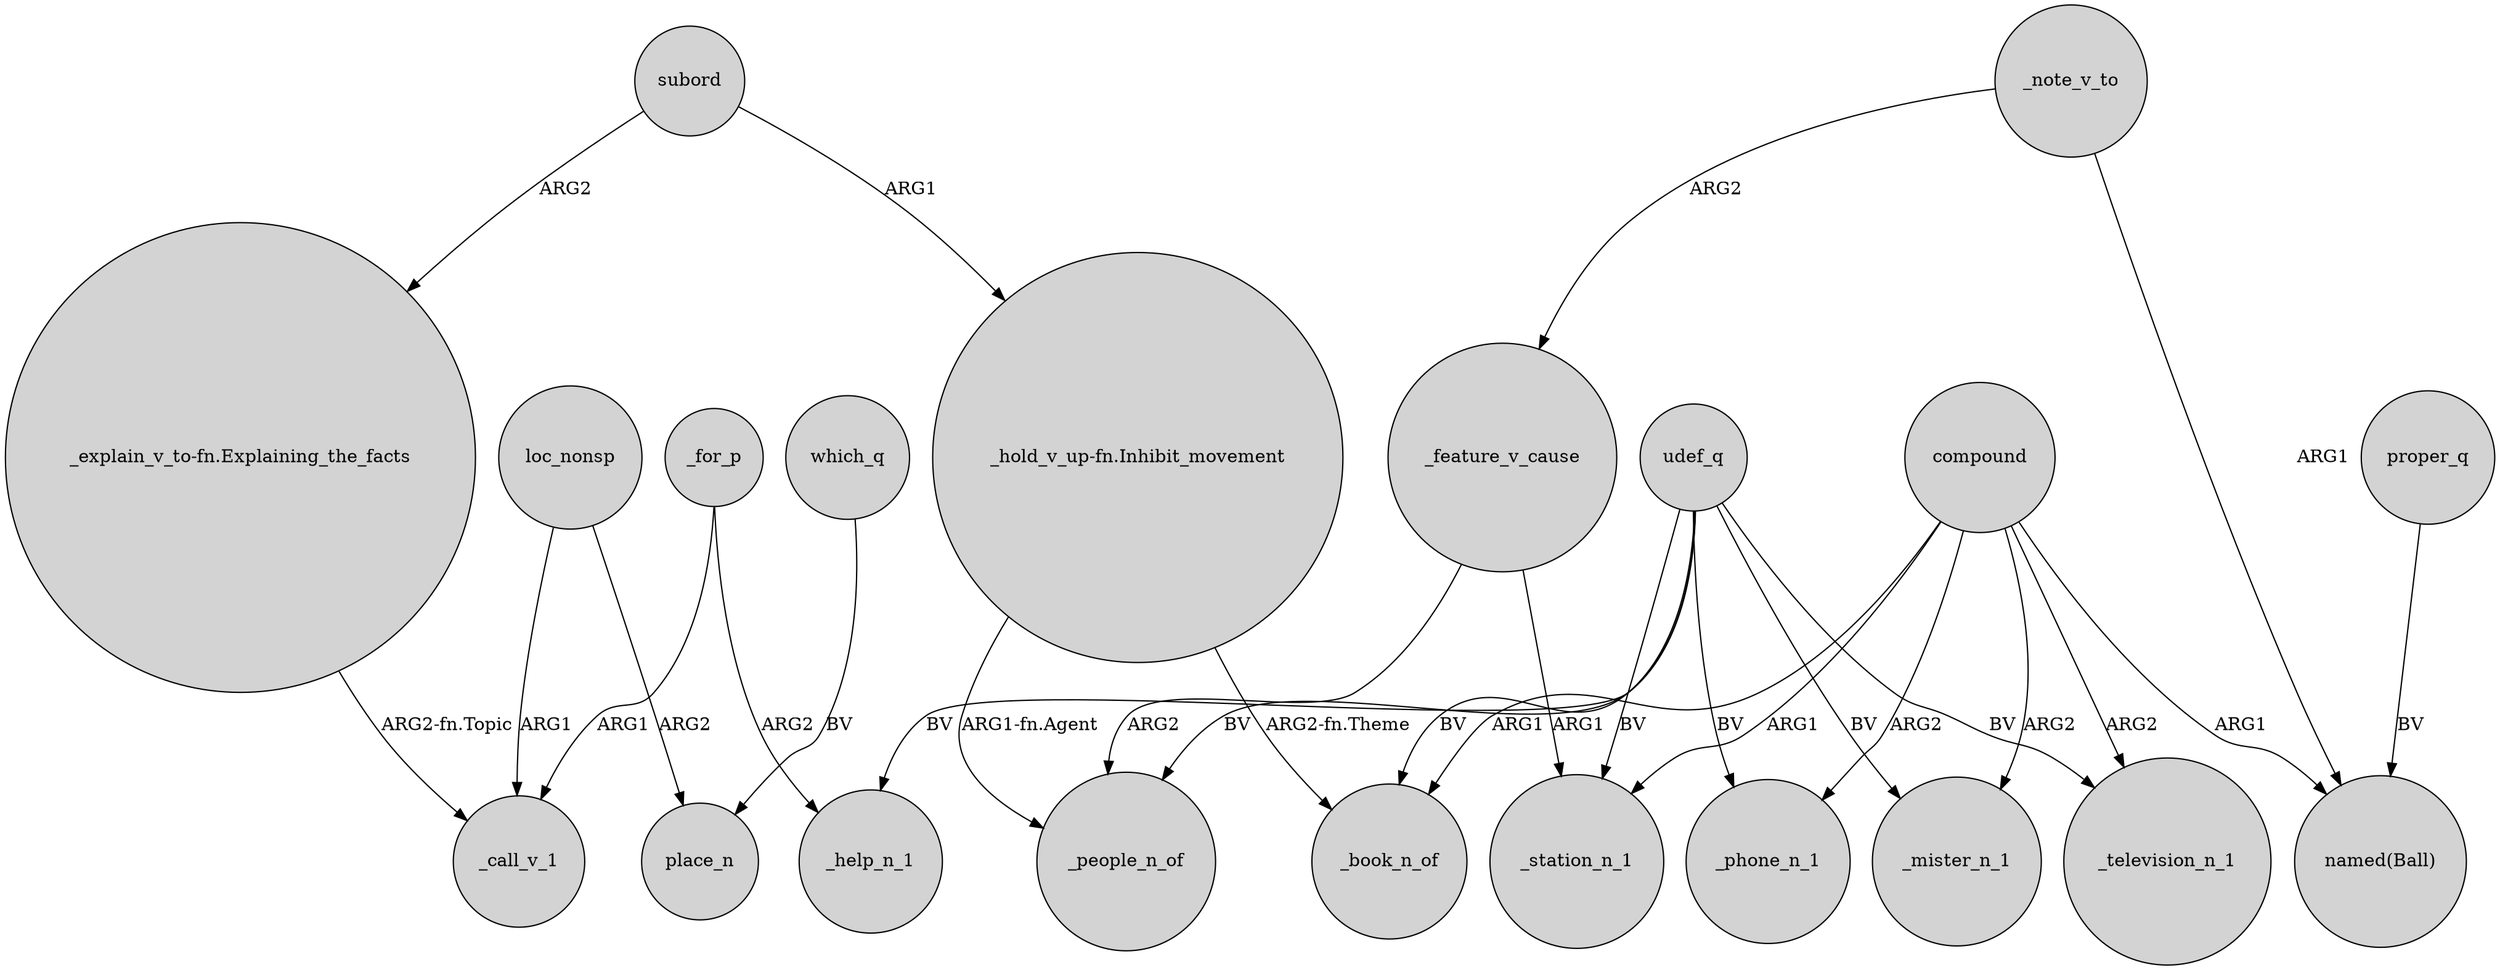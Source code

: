 digraph {
	node [shape=circle style=filled]
	subord -> "_explain_v_to-fn.Explaining_the_facts" [label=ARG2]
	udef_q -> _television_n_1 [label=BV]
	udef_q -> _book_n_of [label=BV]
	_for_p -> _help_n_1 [label=ARG2]
	compound -> _mister_n_1 [label=ARG2]
	"_hold_v_up-fn.Inhibit_movement" -> _book_n_of [label="ARG2-fn.Theme"]
	udef_q -> _mister_n_1 [label=BV]
	_for_p -> _call_v_1 [label=ARG1]
	_feature_v_cause -> _people_n_of [label=ARG2]
	compound -> _phone_n_1 [label=ARG2]
	which_q -> place_n [label=BV]
	udef_q -> _people_n_of [label=BV]
	_note_v_to -> "named(Ball)" [label=ARG1]
	compound -> "named(Ball)" [label=ARG1]
	compound -> _station_n_1 [label=ARG1]
	subord -> "_hold_v_up-fn.Inhibit_movement" [label=ARG1]
	"_hold_v_up-fn.Inhibit_movement" -> _people_n_of [label="ARG1-fn.Agent"]
	"_explain_v_to-fn.Explaining_the_facts" -> _call_v_1 [label="ARG2-fn.Topic"]
	udef_q -> _help_n_1 [label=BV]
	udef_q -> _station_n_1 [label=BV]
	loc_nonsp -> place_n [label=ARG2]
	_note_v_to -> _feature_v_cause [label=ARG2]
	_feature_v_cause -> _station_n_1 [label=ARG1]
	loc_nonsp -> _call_v_1 [label=ARG1]
	proper_q -> "named(Ball)" [label=BV]
	udef_q -> _phone_n_1 [label=BV]
	compound -> _book_n_of [label=ARG1]
	compound -> _television_n_1 [label=ARG2]
}
